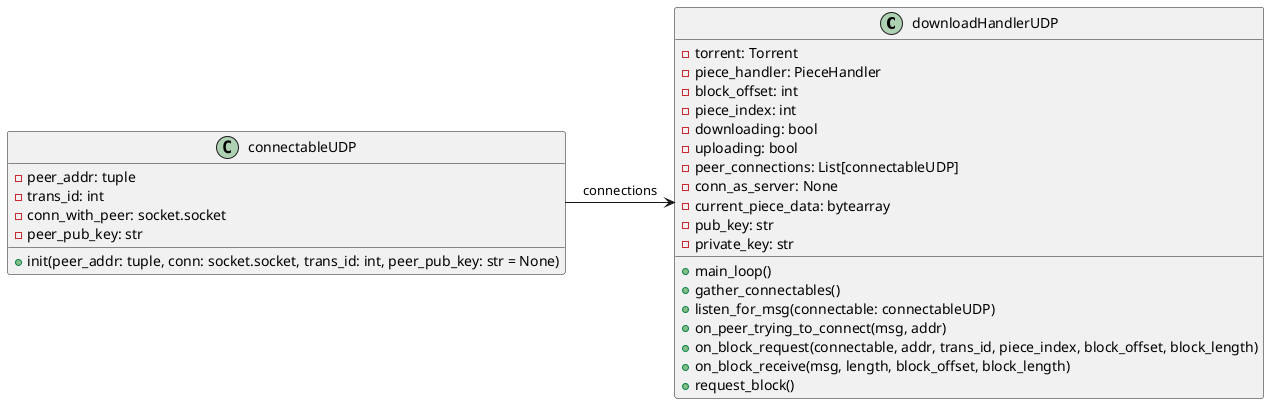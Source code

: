 @startuml

class downloadHandlerUDP {
    -torrent: Torrent
    -piece_handler: PieceHandler
    -block_offset: int
    -piece_index: int
    -downloading: bool
    -uploading: bool
    -peer_connections: List[connectableUDP]
    -conn_as_server: None
    -current_piece_data: bytearray
    -pub_key: str
    -private_key: str
    +main_loop()
    +gather_connectables()
    +listen_for_msg(connectable: connectableUDP)
    +on_peer_trying_to_connect(msg, addr)
    +on_block_request(connectable, addr, trans_id, piece_index, block_offset, block_length)
    +on_block_receive(msg, length, block_offset, block_length)
    +request_block()
}

class connectableUDP {
    -peer_addr: tuple
    -trans_id: int
    -conn_with_peer: socket.socket
    -peer_pub_key: str
    +init(peer_addr: tuple, conn: socket.socket, trans_id: int, peer_pub_key: str = None)
}



connectableUDP -> downloadHandlerUDP : connections

@enduml